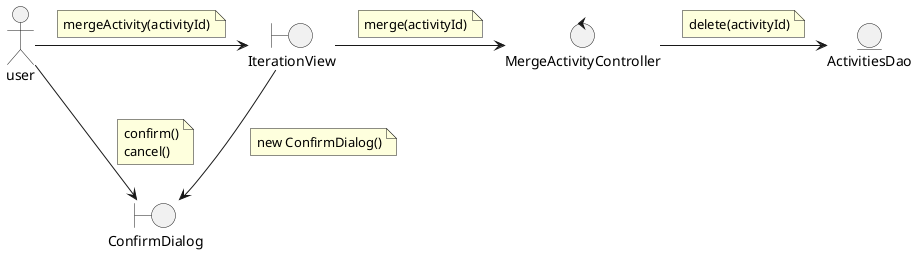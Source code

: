 @startuml


actor user
boundary IterationView
boundary ConfirmDialog
control MergeActivityController
entity ActivitiesDao

user -right-> IterationView
    note on link
        mergeActivity(activityId)
    end note
user -down-> ConfirmDialog
    note on link
        confirm()
        cancel()
    end note

IterationView --> ConfirmDialog
    note on link
        new ConfirmDialog()
    end note

IterationView -right-> MergeActivityController
    note on link
        merge(activityId)
    end note
MergeActivityController -right-> ActivitiesDao
    note on link
        delete(activityId)
    end note

@enduml
